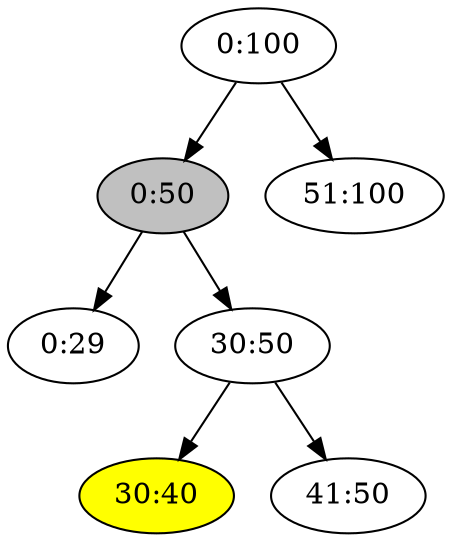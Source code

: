 digraph "l1-i30:40" {

/* Nodes */

N_0_100[label="0:100"];
N_0_50[label="0:50"][style="filled"][fillcolor="grey"];
N_0_29[label="0:29"];
N_30_50[label="30:50"];
N_30_40[label="30:40"][style="filled"][fillcolor="yellow"];
N_41_50[label="41:50"];
N_51_100[label="51:100"];

/* Edges */

N_0_50 -> N_0_29;
N_30_50 -> N_30_40;
N_30_50 -> N_41_50;
N_0_50 -> N_30_50;
N_0_100 -> N_0_50;
N_0_100 -> N_51_100;
}

